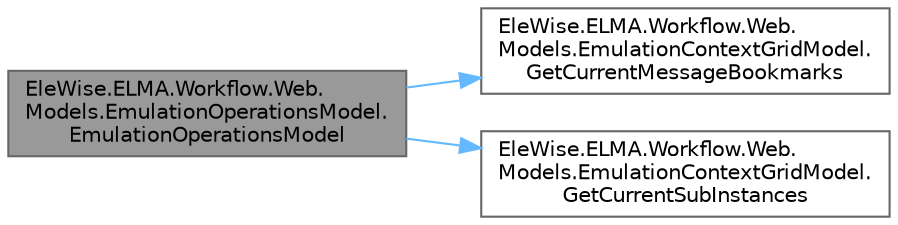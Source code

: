 digraph "EleWise.ELMA.Workflow.Web.Models.EmulationOperationsModel.EmulationOperationsModel"
{
 // LATEX_PDF_SIZE
  bgcolor="transparent";
  edge [fontname=Helvetica,fontsize=10,labelfontname=Helvetica,labelfontsize=10];
  node [fontname=Helvetica,fontsize=10,shape=box,height=0.2,width=0.4];
  rankdir="LR";
  Node1 [id="Node000001",label="EleWise.ELMA.Workflow.Web.\lModels.EmulationOperationsModel.\lEmulationOperationsModel",height=0.2,width=0.4,color="gray40", fillcolor="grey60", style="filled", fontcolor="black",tooltip=" "];
  Node1 -> Node2 [id="edge1_Node000001_Node000002",color="steelblue1",style="solid",tooltip=" "];
  Node2 [id="Node000002",label="EleWise.ELMA.Workflow.Web.\lModels.EmulationContextGridModel.\lGetCurrentMessageBookmarks",height=0.2,width=0.4,color="grey40", fillcolor="white", style="filled",URL="$class_ele_wise_1_1_e_l_m_a_1_1_workflow_1_1_web_1_1_models_1_1_emulation_context_grid_model.html#a460f42d8488c0cddecbf67571cebb687",tooltip="Получить информацию об ожиданиях сообщений для экземпляра процесса"];
  Node1 -> Node3 [id="edge2_Node000001_Node000003",color="steelblue1",style="solid",tooltip=" "];
  Node3 [id="Node000003",label="EleWise.ELMA.Workflow.Web.\lModels.EmulationContextGridModel.\lGetCurrentSubInstances",height=0.2,width=0.4,color="grey40", fillcolor="white", style="filled",URL="$class_ele_wise_1_1_e_l_m_a_1_1_workflow_1_1_web_1_1_models_1_1_emulation_context_grid_model.html#a529d71fbb3a2a88384ca68abb6207f75",tooltip="Получить информацию о текущих подпроцессах для экземпляра процесса"];
}
